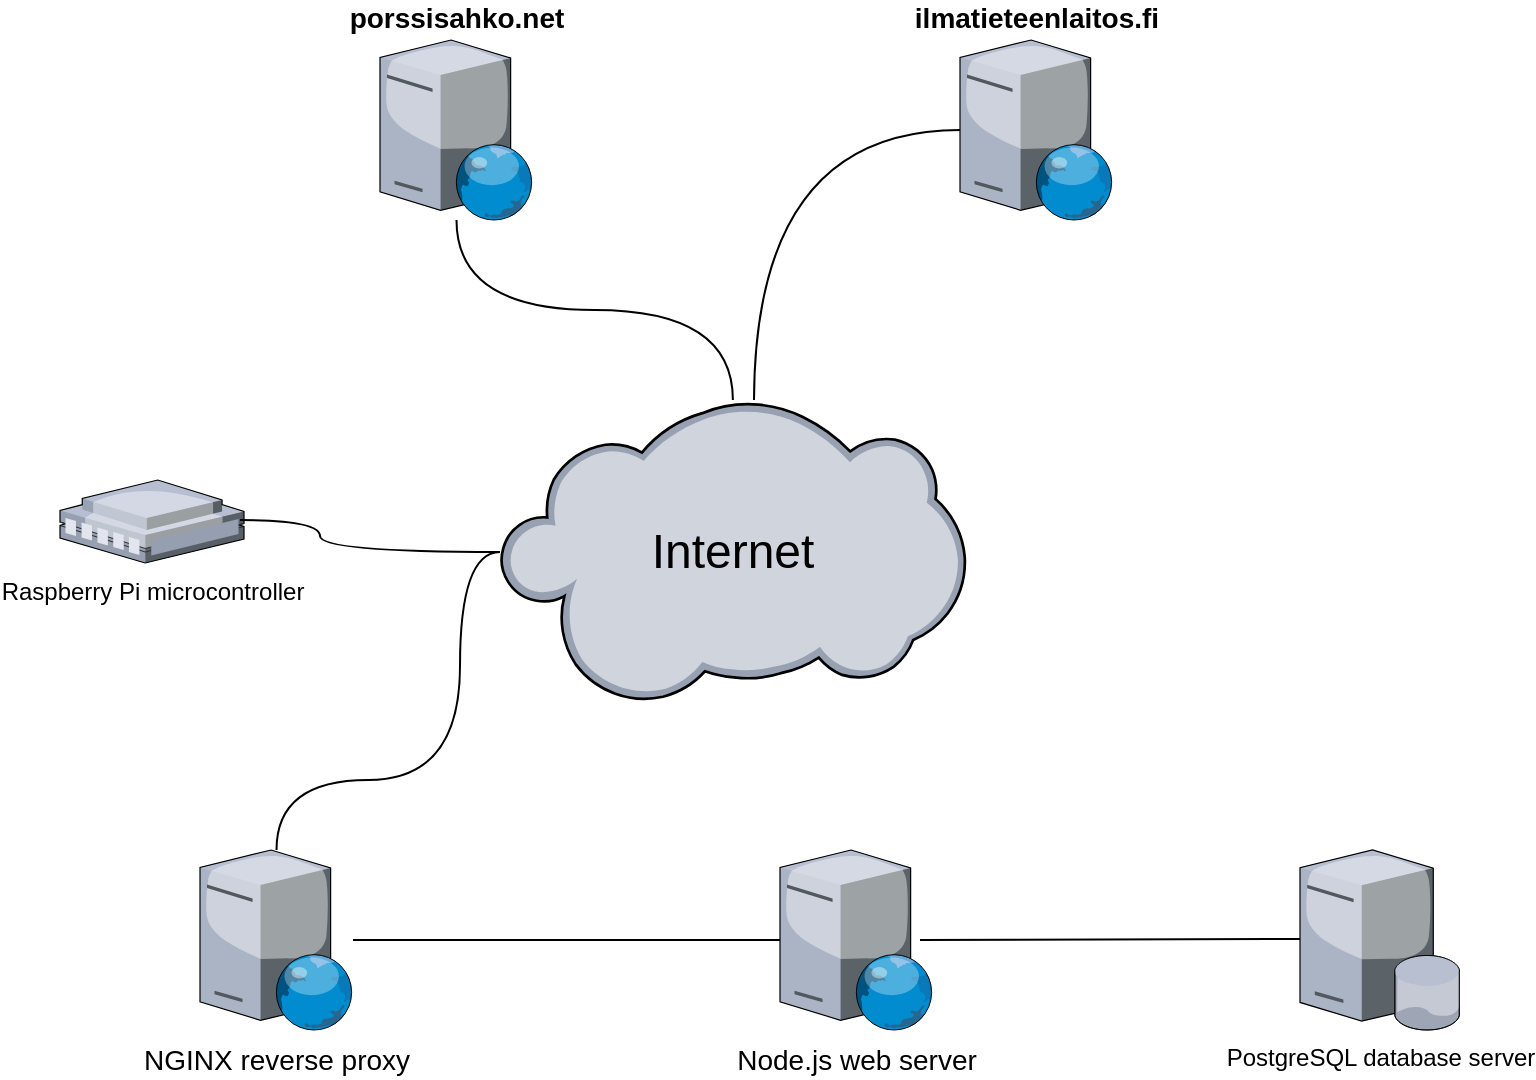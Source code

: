 <mxfile version="21.2.1" type="device">
  <diagram name="Sivu-1" id="viTp4ALAR5MBCfWYBSVw">
    <mxGraphModel dx="2074" dy="1196" grid="1" gridSize="10" guides="1" tooltips="1" connect="1" arrows="1" fold="1" page="1" pageScale="1" pageWidth="827" pageHeight="1169" math="0" shadow="0">
      <root>
        <mxCell id="0" />
        <mxCell id="1" parent="0" />
        <mxCell id="pBVxl8VJoOe88H3RlbfV-1" value="Internet" style="verticalLabelPosition=middle;sketch=0;aspect=fixed;html=1;verticalAlign=middle;strokeColor=none;align=center;outlineConnect=0;shape=mxgraph.citrix.cloud;horizontal=1;fontSize=24;labelPosition=center;" vertex="1" parent="1">
          <mxGeometry x="280" y="360" width="232.9" height="152" as="geometry" />
        </mxCell>
        <mxCell id="pBVxl8VJoOe88H3RlbfV-3" value="porssisahko.net" style="verticalLabelPosition=top;sketch=0;aspect=fixed;html=1;verticalAlign=bottom;strokeColor=none;align=center;outlineConnect=0;shape=mxgraph.citrix.web_server;labelPosition=center;fontSize=14;fontStyle=1" vertex="1" parent="1">
          <mxGeometry x="220" y="180" width="76.5" height="90" as="geometry" />
        </mxCell>
        <mxCell id="pBVxl8VJoOe88H3RlbfV-4" value="ilmatieteenlaitos.fi" style="verticalLabelPosition=top;sketch=0;aspect=fixed;html=1;verticalAlign=bottom;strokeColor=none;align=center;outlineConnect=0;shape=mxgraph.citrix.web_server;labelPosition=center;fontSize=14;fontStyle=1" vertex="1" parent="1">
          <mxGeometry x="510" y="180" width="76.5" height="90" as="geometry" />
        </mxCell>
        <mxCell id="pBVxl8VJoOe88H3RlbfV-5" value="NGINX reverse proxy" style="verticalLabelPosition=bottom;sketch=0;aspect=fixed;html=1;verticalAlign=top;strokeColor=none;align=center;outlineConnect=0;shape=mxgraph.citrix.web_server;labelPosition=center;fontSize=14;fontStyle=0" vertex="1" parent="1">
          <mxGeometry x="130" y="585" width="76.5" height="90" as="geometry" />
        </mxCell>
        <mxCell id="pBVxl8VJoOe88H3RlbfV-6" value="Node.js web server" style="verticalLabelPosition=bottom;sketch=0;aspect=fixed;html=1;verticalAlign=top;strokeColor=none;align=center;outlineConnect=0;shape=mxgraph.citrix.web_server;labelPosition=center;fontSize=14;fontStyle=0" vertex="1" parent="1">
          <mxGeometry x="420" y="585" width="76.5" height="90" as="geometry" />
        </mxCell>
        <mxCell id="pBVxl8VJoOe88H3RlbfV-7" value="PostgreSQL database server" style="verticalLabelPosition=bottom;sketch=0;aspect=fixed;html=1;verticalAlign=top;strokeColor=none;align=center;outlineConnect=0;shape=mxgraph.citrix.database_server;" vertex="1" parent="1">
          <mxGeometry x="680" y="585" width="80" height="90" as="geometry" />
        </mxCell>
        <mxCell id="pBVxl8VJoOe88H3RlbfV-8" value="Raspberry Pi microcontroller" style="verticalLabelPosition=bottom;sketch=0;aspect=fixed;html=1;verticalAlign=top;strokeColor=none;align=center;outlineConnect=0;shape=mxgraph.citrix.remote_office;" vertex="1" parent="1">
          <mxGeometry x="60" y="400" width="92" height="41.5" as="geometry" />
        </mxCell>
        <mxCell id="pBVxl8VJoOe88H3RlbfV-10" value="" style="endArrow=none;html=1;rounded=0;edgeStyle=orthogonalEdgeStyle;curved=1;" edge="1" parent="1" source="pBVxl8VJoOe88H3RlbfV-3" target="pBVxl8VJoOe88H3RlbfV-1">
          <mxGeometry width="50" height="50" relative="1" as="geometry">
            <mxPoint x="270" y="290" as="sourcePoint" />
            <mxPoint x="320" y="240" as="targetPoint" />
          </mxGeometry>
        </mxCell>
        <mxCell id="pBVxl8VJoOe88H3RlbfV-11" value="" style="endArrow=none;html=1;rounded=0;edgeStyle=orthogonalEdgeStyle;curved=1;" edge="1" parent="1" source="pBVxl8VJoOe88H3RlbfV-4">
          <mxGeometry width="50" height="50" relative="1" as="geometry">
            <mxPoint x="268" y="280" as="sourcePoint" />
            <mxPoint x="407" y="360" as="targetPoint" />
          </mxGeometry>
        </mxCell>
        <mxCell id="pBVxl8VJoOe88H3RlbfV-12" value="" style="endArrow=none;html=1;rounded=0;edgeStyle=orthogonalEdgeStyle;curved=1;" edge="1" parent="1" source="pBVxl8VJoOe88H3RlbfV-5" target="pBVxl8VJoOe88H3RlbfV-1">
          <mxGeometry width="50" height="50" relative="1" as="geometry">
            <mxPoint x="520" y="235" as="sourcePoint" />
            <mxPoint x="417" y="380" as="targetPoint" />
            <Array as="points">
              <mxPoint x="168" y="550" />
              <mxPoint x="260" y="550" />
              <mxPoint x="260" y="436" />
            </Array>
          </mxGeometry>
        </mxCell>
        <mxCell id="pBVxl8VJoOe88H3RlbfV-13" value="" style="endArrow=none;html=1;rounded=0;" edge="1" parent="1" source="pBVxl8VJoOe88H3RlbfV-5" target="pBVxl8VJoOe88H3RlbfV-6">
          <mxGeometry width="50" height="50" relative="1" as="geometry">
            <mxPoint x="210" y="630" as="sourcePoint" />
            <mxPoint x="310" y="610" as="targetPoint" />
          </mxGeometry>
        </mxCell>
        <mxCell id="pBVxl8VJoOe88H3RlbfV-14" value="" style="endArrow=none;html=1;rounded=0;" edge="1" parent="1">
          <mxGeometry width="50" height="50" relative="1" as="geometry">
            <mxPoint x="490" y="630" as="sourcePoint" />
            <mxPoint x="680" y="629.5" as="targetPoint" />
          </mxGeometry>
        </mxCell>
        <mxCell id="pBVxl8VJoOe88H3RlbfV-20" value="" style="endArrow=none;html=1;rounded=0;edgeStyle=orthogonalEdgeStyle;curved=1;" edge="1" parent="1" target="pBVxl8VJoOe88H3RlbfV-1">
          <mxGeometry width="50" height="50" relative="1" as="geometry">
            <mxPoint x="150" y="420" as="sourcePoint" />
            <mxPoint x="200" y="370" as="targetPoint" />
            <Array as="points">
              <mxPoint x="190" y="420" />
              <mxPoint x="190" y="436" />
            </Array>
          </mxGeometry>
        </mxCell>
      </root>
    </mxGraphModel>
  </diagram>
</mxfile>
